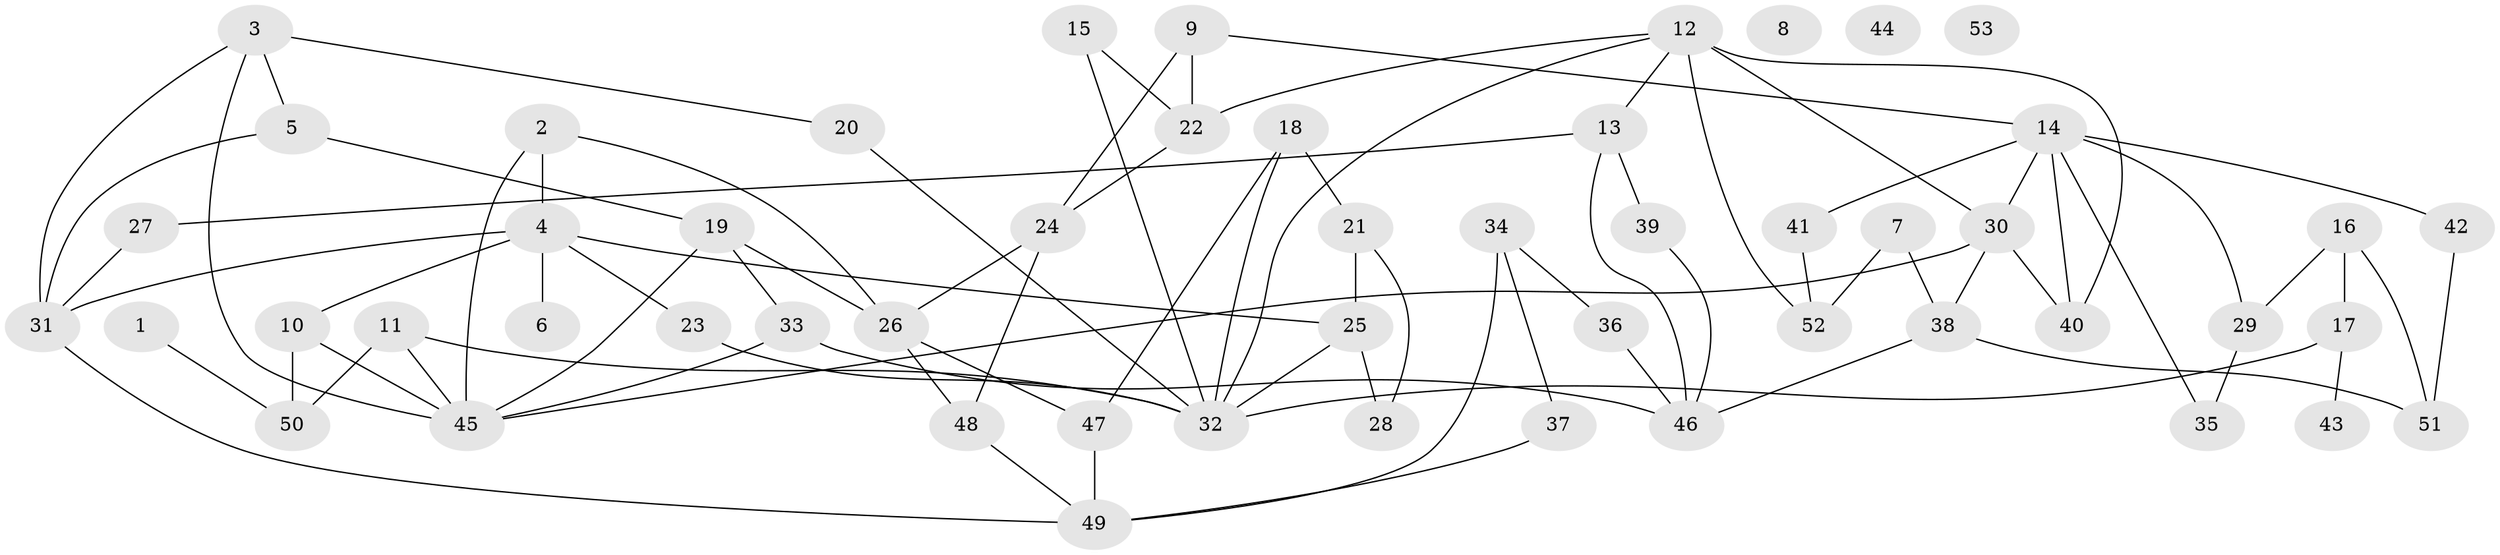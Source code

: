 // Generated by graph-tools (version 1.1) at 2025/33/03/09/25 02:33:37]
// undirected, 53 vertices, 84 edges
graph export_dot {
graph [start="1"]
  node [color=gray90,style=filled];
  1;
  2;
  3;
  4;
  5;
  6;
  7;
  8;
  9;
  10;
  11;
  12;
  13;
  14;
  15;
  16;
  17;
  18;
  19;
  20;
  21;
  22;
  23;
  24;
  25;
  26;
  27;
  28;
  29;
  30;
  31;
  32;
  33;
  34;
  35;
  36;
  37;
  38;
  39;
  40;
  41;
  42;
  43;
  44;
  45;
  46;
  47;
  48;
  49;
  50;
  51;
  52;
  53;
  1 -- 50;
  2 -- 4;
  2 -- 26;
  2 -- 45;
  3 -- 5;
  3 -- 20;
  3 -- 31;
  3 -- 45;
  4 -- 6;
  4 -- 10;
  4 -- 23;
  4 -- 25;
  4 -- 31;
  5 -- 19;
  5 -- 31;
  7 -- 38;
  7 -- 52;
  9 -- 14;
  9 -- 22;
  9 -- 24;
  10 -- 45;
  10 -- 50;
  11 -- 32;
  11 -- 45;
  11 -- 50;
  12 -- 13;
  12 -- 22;
  12 -- 30;
  12 -- 32;
  12 -- 40;
  12 -- 52;
  13 -- 27;
  13 -- 39;
  13 -- 46;
  14 -- 29;
  14 -- 30;
  14 -- 35;
  14 -- 40;
  14 -- 41;
  14 -- 42;
  15 -- 22;
  15 -- 32;
  16 -- 17;
  16 -- 29;
  16 -- 51;
  17 -- 32;
  17 -- 43;
  18 -- 21;
  18 -- 32;
  18 -- 47;
  19 -- 26;
  19 -- 33;
  19 -- 45;
  20 -- 32;
  21 -- 25;
  21 -- 28;
  22 -- 24;
  23 -- 32;
  24 -- 26;
  24 -- 48;
  25 -- 28;
  25 -- 32;
  26 -- 47;
  26 -- 48;
  27 -- 31;
  29 -- 35;
  30 -- 38;
  30 -- 40;
  30 -- 45;
  31 -- 49;
  33 -- 45;
  33 -- 46;
  34 -- 36;
  34 -- 37;
  34 -- 49;
  36 -- 46;
  37 -- 49;
  38 -- 46;
  38 -- 51;
  39 -- 46;
  41 -- 52;
  42 -- 51;
  47 -- 49;
  48 -- 49;
}
